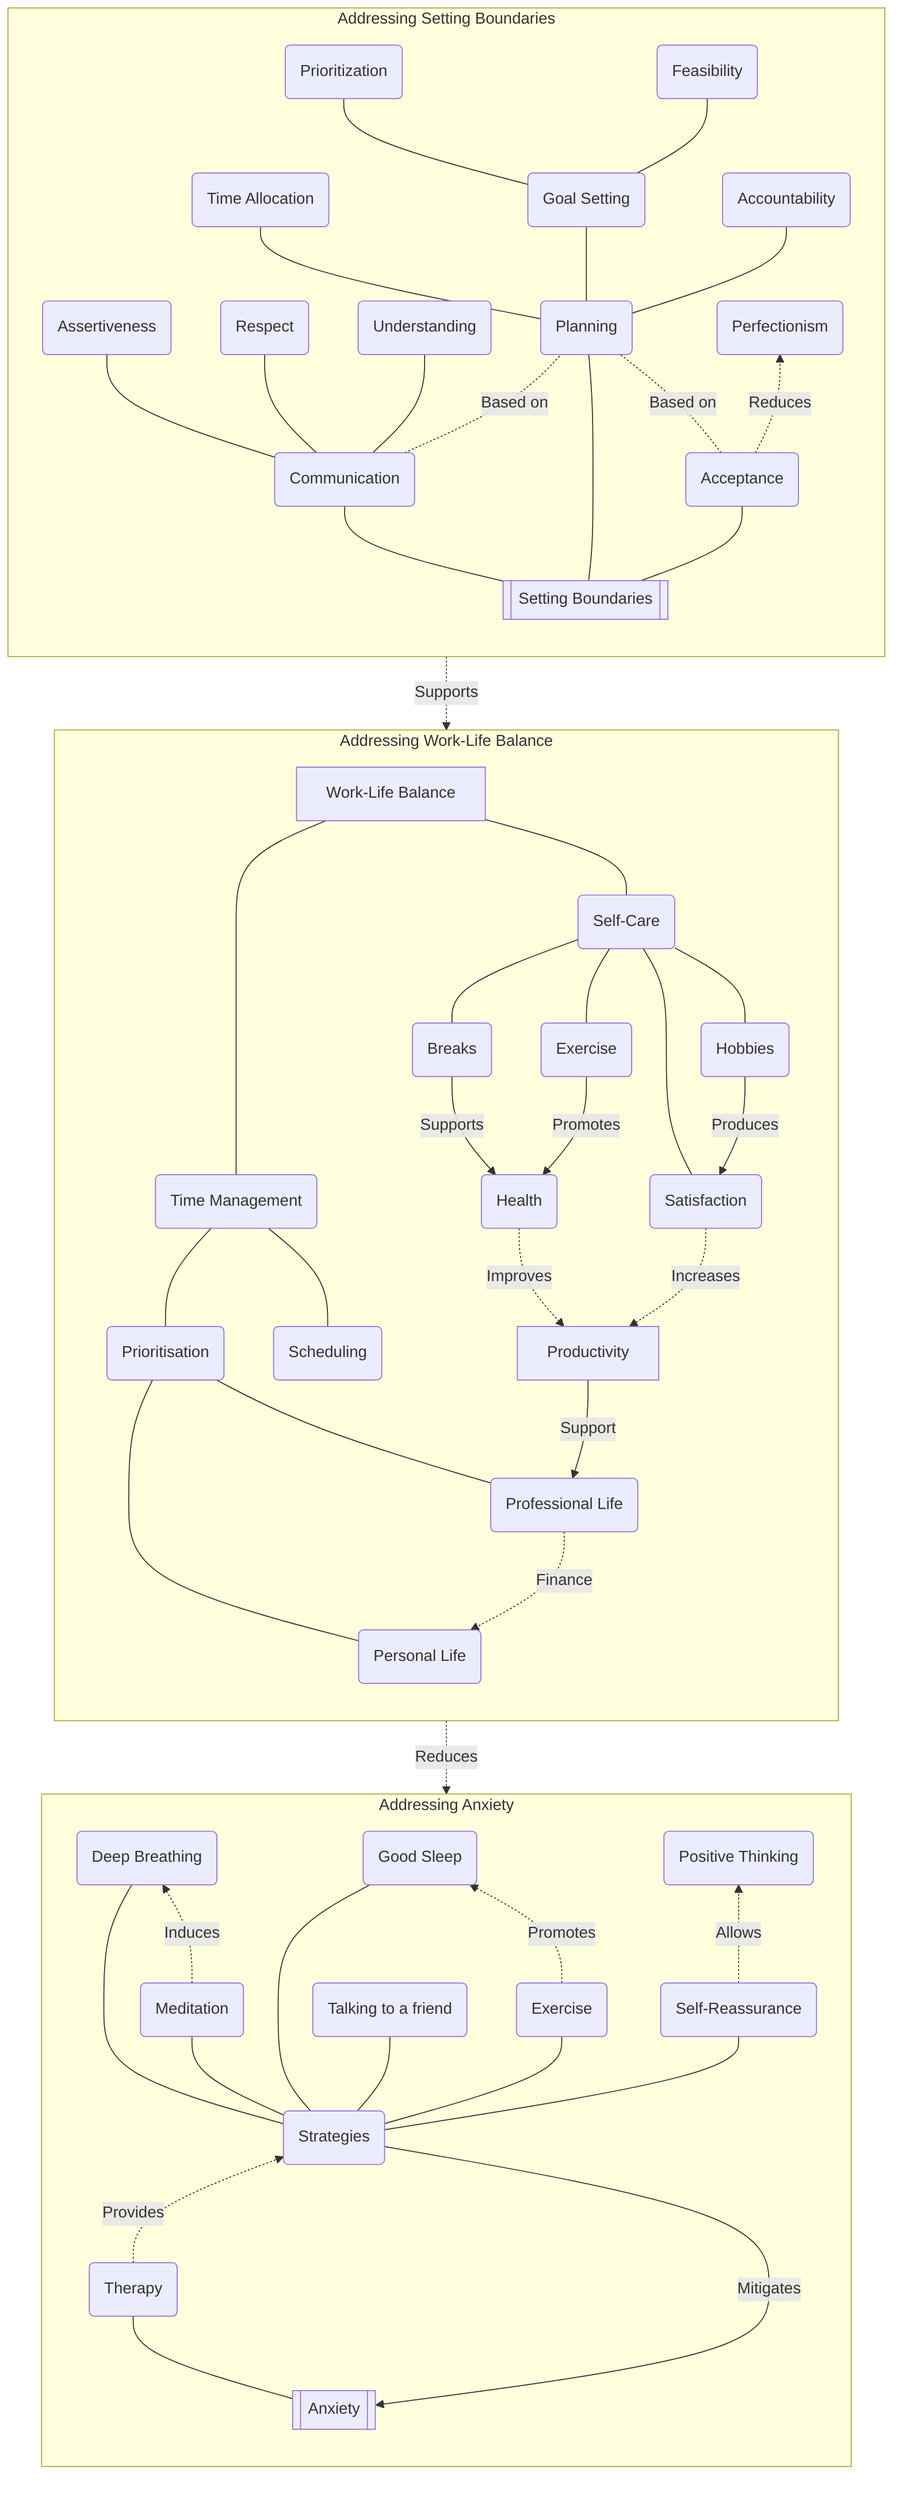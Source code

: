 %% Mitigation plan for Weaknesses
flowchart TB

  subgraph a[Addressing Anxiety]
  direction BT

  Anxiety[[Anxiety]]

  Anxiety --- Therapy(Therapy)

  Strategies(Strategies) --Mitigates--> Anxiety

  Therapy -.Provides.-> Strategies

  Strategies --- Reassurance(Self-Reassurance)

  Strategies --- Breath(Deep Breathing)

  Strategies --- Exercise(Exercise)

  Strategies --- Sleep(Good Sleep)

  Strategies --- Meditation(Meditation)

  Strategies --- Sharing(Talking to a friend)

  Meditation -.Induces.-> Breath

  Exercise -.Promotes.-> Sleep

  Reassurance -.Allows.-> Positive(Positive Thinking)

  end

  subgraph b[Addressing Setting Boundaries]
  direction BT

  Boundaries[[Setting Boundaries]]

  Boundaries --- Communication(Communication)

  Communication --- Assertiveness(Assertiveness)

  Communication --- Respect(Respect)

  Communication --- Understanding(Understanding)

  Boundaries --- Planning(Planning)

  Planning --- Time(Time Allocation)

  Goals --- Prioritization(Prioritization)

  Planning --- Goals(Goal Setting)

  Goals --- Feasibility(Feasibility)

  Planning --- Accountability(Accountability)

  Communication -.Based on.- Planning

  Boundaries --- Acceptance(Acceptance)

  Acceptance -.Based on.- Planning

  Acceptance -.Reduces.-> Perfect(Perfectionism)

  end

  subgraph c[Addressing Work-Life Balance]
  direction TB

  Balance[Work-Life Balance]

  Prioritization2 --- Personal(Personal Life)

  Prioritization2 --- Professional(Professional Life)

  Balance --- Time2(Time Management)

  Time2 --- Prioritization2(Prioritisation)

  Time2 --- Schedule(Scheduling)

  Balance --- Self(Self-Care)

  Self --- Breaks(Breaks)

  Self --- Hobbies(Hobbies)

  Self --- Exercise2(Exercise)

  Breaks --Supports--> Health

  Exercise2 --Promotes--> Health(Health)

  Self --- Satisfaction(Satisfaction)

  Hobbies --Produces--> Satisfaction

  Productivity --Support--> Professional 

  Health -.Improves.-> Productivity

  Satisfaction -.Increases.-> Productivity

  Professional -.Finance.-> Personal

  end

  c -.Reduces.-> a

  b -.Supports.-> c